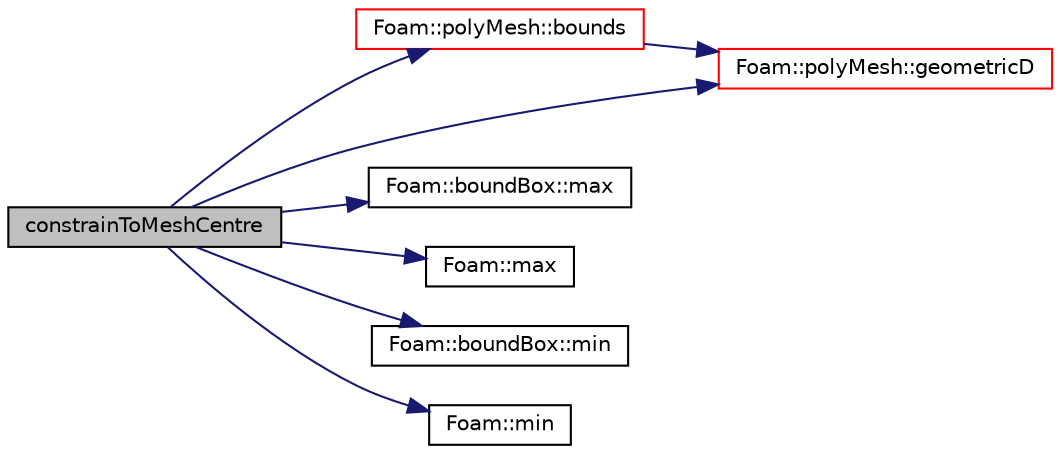 digraph "constrainToMeshCentre"
{
  bgcolor="transparent";
  edge [fontname="Helvetica",fontsize="10",labelfontname="Helvetica",labelfontsize="10"];
  node [fontname="Helvetica",fontsize="10",shape=record];
  rankdir="LR";
  Node1 [label="constrainToMeshCentre",height=0.2,width=0.4,color="black", fillcolor="grey75", style="filled", fontcolor="black"];
  Node1 -> Node2 [color="midnightblue",fontsize="10",style="solid",fontname="Helvetica"];
  Node2 [label="Foam::polyMesh::bounds",height=0.2,width=0.4,color="red",URL="$a01917.html#a7774f6a2399cc071ff06ba6bb6d38b26",tooltip="Return mesh bounding box. "];
  Node2 -> Node3 [color="midnightblue",fontsize="10",style="solid",fontname="Helvetica"];
  Node3 [label="Foam::polyMesh::geometricD",height=0.2,width=0.4,color="red",URL="$a01917.html#aa81cc7eb673aa92f482daaa8685202ee",tooltip="Return the vector of geometric directions in mesh. "];
  Node1 -> Node3 [color="midnightblue",fontsize="10",style="solid",fontname="Helvetica"];
  Node1 -> Node4 [color="midnightblue",fontsize="10",style="solid",fontname="Helvetica"];
  Node4 [label="Foam::boundBox::max",height=0.2,width=0.4,color="black",URL="$a00156.html#a264800db5fd48c1d4541fd05cab1d40f",tooltip="Maximum describing the bounding box. "];
  Node1 -> Node5 [color="midnightblue",fontsize="10",style="solid",fontname="Helvetica"];
  Node5 [label="Foam::max",height=0.2,width=0.4,color="black",URL="$a10733.html#ac993e906cf2774ae77e666bc24e81733"];
  Node1 -> Node6 [color="midnightblue",fontsize="10",style="solid",fontname="Helvetica"];
  Node6 [label="Foam::boundBox::min",height=0.2,width=0.4,color="black",URL="$a00156.html#a1dd50affef9a273ab682ccbf33df7b32",tooltip="Minimum describing the bounding box. "];
  Node1 -> Node7 [color="midnightblue",fontsize="10",style="solid",fontname="Helvetica"];
  Node7 [label="Foam::min",height=0.2,width=0.4,color="black",URL="$a10733.html#a253e112ad2d56d96230ff39ea7f442dc"];
}
